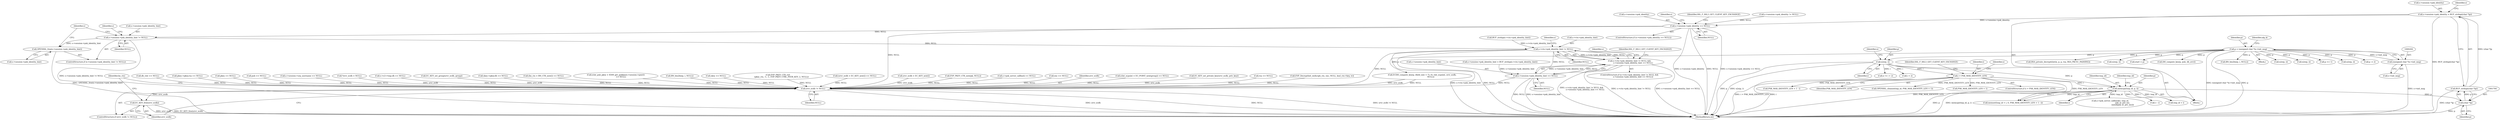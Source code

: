 digraph "1_openssl_3c66a669dfc7b3792f7af0758ea26fe8502ce70c@del" {
"1001696" [label="(Call,s->session->psk_identity = BUF_strdup((char *)p))"];
"1001702" [label="(Call,BUF_strdup((char *)p))"];
"1001703" [label="(Call,(char *)p)"];
"1001600" [label="(Call,memcpy(tmp_id, p, i))"];
"1001566" [label="(Call,n2s(p, i))"];
"1000201" [label="(Call,p = (unsigned char *)s->init_msg)"];
"1000203" [label="(Call,(unsigned char *)s->init_msg)"];
"1001581" [label="(Call,i > PSK_MAX_IDENTITY_LEN)"];
"1001707" [label="(Call,s->session->psk_identity == NULL)"];
"1001720" [label="(Call,s->session->psk_identity_hint != NULL)"];
"1001727" [label="(Call,OPENSSL_free(s->session->psk_identity_hint))"];
"1001747" [label="(Call,s->ctx->psk_identity_hint != NULL)"];
"1001746" [label="(Call,s->ctx->psk_identity_hint != NULL &&\n            s->session->psk_identity_hint == NULL)"];
"1001754" [label="(Call,s->session->psk_identity_hint == NULL)"];
"1002147" [label="(Call,srvr_ecdh != NULL)"];
"1002150" [label="(Call,EC_KEY_free(srvr_ecdh))"];
"1001605" [label="(Call,tmp_id + i)"];
"1001736" [label="(Identifier,s)"];
"1000201" [label="(Call,p = (unsigned char *)s->init_msg)"];
"1001604" [label="(Call,memset(tmp_id + i, 0, PSK_MAX_IDENTITY_LEN + 1 - i))"];
"1001720" [label="(Call,s->session->psk_identity_hint != NULL)"];
"1001571" [label="(Identifier,n)"];
"1001753" [label="(Identifier,NULL)"];
"1001603" [label="(Identifier,i)"];
"1001696" [label="(Call,s->session->psk_identity = BUF_strdup((char *)p))"];
"1001730" [label="(Identifier,s)"];
"1002055" [label="(Call,start = p)"];
"1001739" [label="(Call,BUF_strdup(s->ctx->psk_identity_hint))"];
"1001727" [label="(Call,OPENSSL_free(s->session->psk_identity_hint))"];
"1001600" [label="(Call,memcpy(tmp_id, p, i))"];
"1000205" [label="(Call,s->init_msg)"];
"1001755" [label="(Call,s->session->psk_identity_hint)"];
"1002151" [label="(Identifier,srvr_ecdh)"];
"1001733" [label="(Call,s->session->psk_identity_hint = BUF_strdup(s->ctx->psk_identity_hint))"];
"1001334" [label="(Call,(clnt_ecpoint = EC_POINT_new(group)) == NULL)"];
"1001602" [label="(Identifier,p)"];
"1001325" [label="(Call,EC_KEY_set_private_key(srvr_ecdh, priv_key))"];
"1000740" [label="(Call,DH_compute_key(p, pub, dh_srvr))"];
"1000260" [label="(Call,rsa == NULL)"];
"1000725" [label="(Call,BN_bin2bn(p, i, NULL))"];
"1001064" [label="(Call,EVP_DecryptInit_ex(&ciph_ctx, enc, NULL, kssl_ctx->key, iv))"];
"1000704" [label="(Call,dh_clnt == NULL)"];
"1001726" [label="(Identifier,NULL)"];
"1000295" [label="(Call,pkey->pkey.rsa == NULL)"];
"1002146" [label="(ControlStructure,if (srvr_ecdh != NULL))"];
"1001609" [label="(Call,PSK_MAX_IDENTITY_LEN + 1 - i)"];
"1000286" [label="(Call,pkey == NULL)"];
"1000730" [label="(Call,pub == NULL)"];
"1001760" [label="(Identifier,NULL)"];
"1001894" [label="(Call,s->session->srp_username == NULL)"];
"1002162" [label="(MethodReturn,int)"];
"1001592" [label="(Identifier,s)"];
"1001544" [label="(Block,)"];
"1001705" [label="(Identifier,p)"];
"1000143" [label="(Block,)"];
"1001708" [label="(Call,s->session->psk_identity)"];
"1001582" [label="(Identifier,i)"];
"1000330" [label="(Call,n2s(p, i))"];
"1000169" [label="(Call,*srvr_ecdh = NULL)"];
"1000649" [label="(Call,s->s3->tmp.dh == NULL)"];
"1000847" [label="(Call,n2s(p, i))"];
"1001321" [label="(Call,EC_KEY_set_group(srvr_ecdh, group))"];
"1001572" [label="(Call,i + 2)"];
"1000625" [label="(Call,skey->pkey.dh == NULL)"];
"1001409" [label="(Call,(bn_ctx = BN_CTX_new()) == NULL)"];
"1001364" [label="(Call,(clnt_pub_pkey = X509_get_pubkey(s->session->peer))\n                 == NULL)"];
"1001567" [label="(Identifier,p)"];
"1001706" [label="(ControlStructure,if (s->session->psk_identity == NULL))"];
"1001622" [label="(Call,OPENSSL_cleanse(tmp_id, PSK_MAX_IDENTITY_LEN + 1))"];
"1001601" [label="(Identifier,tmp_id)"];
"1001616" [label="(Call,s->psk_server_callback(s, tmp_id,\n                                         psk_or_pre_ms,\n                                         sizeof(psk_or_pre_ms)))"];
"1001611" [label="(Call,1 - i)"];
"1001829" [label="(Call,BN_bin2bn(p, i, NULL))"];
"1001581" [label="(Call,i > PSK_MAX_IDENTITY_LEN)"];
"1000616" [label="(Call,skey == NULL)"];
"1001723" [label="(Identifier,s)"];
"1002149" [label="(Identifier,NULL)"];
"1002097" [label="(Call,EVP_PKEY_CTX_ctrl\n            (pkey_ctx, -1, -1, EVP_PKEY_CTRL_PEER_KEY, 2, NULL))"];
"1001423" [label="(Call,p += 1)"];
"1001697" [label="(Call,s->session->psk_identity)"];
"1001707" [label="(Call,s->session->psk_identity == NULL)"];
"1001566" [label="(Call,n2s(p, i))"];
"1001568" [label="(Identifier,i)"];
"1001728" [label="(Call,s->session->psk_identity_hint)"];
"1001583" [label="(Identifier,PSK_MAX_IDENTITY_LEN)"];
"1001754" [label="(Call,s->session->psk_identity_hint == NULL)"];
"1001713" [label="(Identifier,NULL)"];
"1001703" [label="(Call,(char *)p)"];
"1001801" [label="(Call,n2s(p, i))"];
"1001267" [label="(Call,(srvr_ecdh = EC_KEY_new()) == NULL)"];
"1001747" [label="(Call,s->ctx->psk_identity_hint != NULL)"];
"1000202" [label="(Identifier,p)"];
"1001719" [label="(ControlStructure,if (s->session->psk_identity_hint != NULL))"];
"1001475" [label="(Call,ECDH_compute_key(p, (field_size + 7) / 8, clnt_ecpoint, srvr_ecdh,\n                             NULL))"];
"1001570" [label="(Call,n != i + 2)"];
"1000209" [label="(Identifier,alg_k)"];
"1001746" [label="(Call,s->ctx->psk_identity_hint != NULL &&\n            s->session->psk_identity_hint == NULL)"];
"1001757" [label="(Identifier,s)"];
"1001716" [label="(Identifier,SSL_F_SSL3_GET_CLIENT_KEY_EXCHANGE)"];
"1001624" [label="(Call,PSK_MAX_IDENTITY_LEN + 1)"];
"1001702" [label="(Call,BUF_strdup((char *)p))"];
"1001268" [label="(Call,srvr_ecdh = EC_KEY_new())"];
"1001748" [label="(Call,s->ctx->psk_identity_hint)"];
"1000575" [label="(Call,p -= 2)"];
"1002153" [label="(Identifier,bn_ctx)"];
"1001745" [label="(ControlStructure,if (s->ctx->psk_identity_hint != NULL &&\n            s->session->psk_identity_hint == NULL))"];
"1001769" [label="(Identifier,s)"];
"1002004" [label="(Call,EVP_PKEY_CTX_new(pk, NULL))"];
"1001683" [label="(Call,s->session->psk_identity != NULL)"];
"1001606" [label="(Identifier,tmp_id)"];
"1001590" [label="(Call,s->psk_server_callback == NULL)"];
"1001710" [label="(Identifier,s)"];
"1000385" [label="(Call,RSA_private_decrypt((int)n, p, p, rsa, RSA_PKCS1_PADDING))"];
"1001763" [label="(Identifier,SSL_F_SSL3_GET_CLIENT_KEY_EXCHANGE)"];
"1001721" [label="(Call,s->session->psk_identity_hint)"];
"1001586" [label="(Identifier,SSL_F_SSL3_GET_CLIENT_KEY_EXCHANGE)"];
"1000203" [label="(Call,(unsigned char *)s->init_msg)"];
"1001580" [label="(ControlStructure,if (i > PSK_MAX_IDENTITY_LEN))"];
"1001053" [label="(Call,enc == NULL)"];
"1002148" [label="(Identifier,srvr_ecdh)"];
"1000532" [label="(Call,n2s(p, i))"];
"1002150" [label="(Call,EC_KEY_free(srvr_ecdh))"];
"1002147" [label="(Call,srvr_ecdh != NULL)"];
"1001696" -> "1001544"  [label="AST: "];
"1001696" -> "1001702"  [label="CFG: "];
"1001697" -> "1001696"  [label="AST: "];
"1001702" -> "1001696"  [label="AST: "];
"1001710" -> "1001696"  [label="CFG: "];
"1001696" -> "1002162"  [label="DDG: BUF_strdup((char *)p)"];
"1001702" -> "1001696"  [label="DDG: (char *)p"];
"1001696" -> "1001707"  [label="DDG: s->session->psk_identity"];
"1001702" -> "1001703"  [label="CFG: "];
"1001703" -> "1001702"  [label="AST: "];
"1001702" -> "1002162"  [label="DDG: (char *)p"];
"1001703" -> "1001702"  [label="DDG: p"];
"1001703" -> "1001705"  [label="CFG: "];
"1001704" -> "1001703"  [label="AST: "];
"1001705" -> "1001703"  [label="AST: "];
"1001703" -> "1002162"  [label="DDG: p"];
"1001600" -> "1001703"  [label="DDG: p"];
"1001600" -> "1001544"  [label="AST: "];
"1001600" -> "1001603"  [label="CFG: "];
"1001601" -> "1001600"  [label="AST: "];
"1001602" -> "1001600"  [label="AST: "];
"1001603" -> "1001600"  [label="AST: "];
"1001606" -> "1001600"  [label="CFG: "];
"1001600" -> "1002162"  [label="DDG: memcpy(tmp_id, p, i)"];
"1001600" -> "1002162"  [label="DDG: p"];
"1001566" -> "1001600"  [label="DDG: p"];
"1001581" -> "1001600"  [label="DDG: i"];
"1001600" -> "1001604"  [label="DDG: tmp_id"];
"1001600" -> "1001604"  [label="DDG: i"];
"1001600" -> "1001605"  [label="DDG: tmp_id"];
"1001600" -> "1001605"  [label="DDG: i"];
"1001600" -> "1001611"  [label="DDG: i"];
"1001600" -> "1001616"  [label="DDG: tmp_id"];
"1001566" -> "1001544"  [label="AST: "];
"1001566" -> "1001568"  [label="CFG: "];
"1001567" -> "1001566"  [label="AST: "];
"1001568" -> "1001566"  [label="AST: "];
"1001571" -> "1001566"  [label="CFG: "];
"1001566" -> "1002162"  [label="DDG: p"];
"1001566" -> "1002162"  [label="DDG: n2s(p, i)"];
"1000201" -> "1001566"  [label="DDG: p"];
"1001566" -> "1001570"  [label="DDG: i"];
"1001566" -> "1001572"  [label="DDG: i"];
"1001566" -> "1001581"  [label="DDG: i"];
"1000201" -> "1000143"  [label="AST: "];
"1000201" -> "1000203"  [label="CFG: "];
"1000202" -> "1000201"  [label="AST: "];
"1000203" -> "1000201"  [label="AST: "];
"1000209" -> "1000201"  [label="CFG: "];
"1000201" -> "1002162"  [label="DDG: (unsigned char *)s->init_msg"];
"1000201" -> "1002162"  [label="DDG: p"];
"1000203" -> "1000201"  [label="DDG: s->init_msg"];
"1000201" -> "1000330"  [label="DDG: p"];
"1000201" -> "1000385"  [label="DDG: p"];
"1000201" -> "1000532"  [label="DDG: p"];
"1000201" -> "1000575"  [label="DDG: p"];
"1000201" -> "1000725"  [label="DDG: p"];
"1000201" -> "1000740"  [label="DDG: p"];
"1000201" -> "1000847"  [label="DDG: p"];
"1000201" -> "1001423"  [label="DDG: p"];
"1000201" -> "1001475"  [label="DDG: p"];
"1000201" -> "1001801"  [label="DDG: p"];
"1000201" -> "1002055"  [label="DDG: p"];
"1000203" -> "1000205"  [label="CFG: "];
"1000204" -> "1000203"  [label="AST: "];
"1000205" -> "1000203"  [label="AST: "];
"1000203" -> "1002162"  [label="DDG: s->init_msg"];
"1001581" -> "1001580"  [label="AST: "];
"1001581" -> "1001583"  [label="CFG: "];
"1001582" -> "1001581"  [label="AST: "];
"1001583" -> "1001581"  [label="AST: "];
"1001586" -> "1001581"  [label="CFG: "];
"1001592" -> "1001581"  [label="CFG: "];
"1001581" -> "1002162"  [label="DDG: i"];
"1001581" -> "1002162"  [label="DDG: PSK_MAX_IDENTITY_LEN"];
"1001581" -> "1002162"  [label="DDG: i > PSK_MAX_IDENTITY_LEN"];
"1001581" -> "1001604"  [label="DDG: PSK_MAX_IDENTITY_LEN"];
"1001581" -> "1001609"  [label="DDG: PSK_MAX_IDENTITY_LEN"];
"1001581" -> "1001622"  [label="DDG: PSK_MAX_IDENTITY_LEN"];
"1001581" -> "1001624"  [label="DDG: PSK_MAX_IDENTITY_LEN"];
"1001707" -> "1001706"  [label="AST: "];
"1001707" -> "1001713"  [label="CFG: "];
"1001708" -> "1001707"  [label="AST: "];
"1001713" -> "1001707"  [label="AST: "];
"1001716" -> "1001707"  [label="CFG: "];
"1001723" -> "1001707"  [label="CFG: "];
"1001707" -> "1002162"  [label="DDG: s->session->psk_identity"];
"1001707" -> "1002162"  [label="DDG: NULL"];
"1001707" -> "1002162"  [label="DDG: s->session->psk_identity == NULL"];
"1001683" -> "1001707"  [label="DDG: NULL"];
"1001707" -> "1001720"  [label="DDG: NULL"];
"1001707" -> "1002147"  [label="DDG: NULL"];
"1001720" -> "1001719"  [label="AST: "];
"1001720" -> "1001726"  [label="CFG: "];
"1001721" -> "1001720"  [label="AST: "];
"1001726" -> "1001720"  [label="AST: "];
"1001730" -> "1001720"  [label="CFG: "];
"1001736" -> "1001720"  [label="CFG: "];
"1001720" -> "1002162"  [label="DDG: s->session->psk_identity_hint != NULL"];
"1001720" -> "1001727"  [label="DDG: s->session->psk_identity_hint"];
"1001720" -> "1001747"  [label="DDG: NULL"];
"1001727" -> "1001719"  [label="AST: "];
"1001727" -> "1001728"  [label="CFG: "];
"1001728" -> "1001727"  [label="AST: "];
"1001736" -> "1001727"  [label="CFG: "];
"1001727" -> "1002162"  [label="DDG: OPENSSL_free(s->session->psk_identity_hint)"];
"1001747" -> "1001746"  [label="AST: "];
"1001747" -> "1001753"  [label="CFG: "];
"1001748" -> "1001747"  [label="AST: "];
"1001753" -> "1001747"  [label="AST: "];
"1001757" -> "1001747"  [label="CFG: "];
"1001746" -> "1001747"  [label="CFG: "];
"1001747" -> "1002162"  [label="DDG: s->ctx->psk_identity_hint"];
"1001747" -> "1002162"  [label="DDG: NULL"];
"1001747" -> "1001746"  [label="DDG: s->ctx->psk_identity_hint"];
"1001747" -> "1001746"  [label="DDG: NULL"];
"1001739" -> "1001747"  [label="DDG: s->ctx->psk_identity_hint"];
"1001747" -> "1001754"  [label="DDG: NULL"];
"1001747" -> "1002147"  [label="DDG: NULL"];
"1001746" -> "1001745"  [label="AST: "];
"1001746" -> "1001754"  [label="CFG: "];
"1001754" -> "1001746"  [label="AST: "];
"1001763" -> "1001746"  [label="CFG: "];
"1001769" -> "1001746"  [label="CFG: "];
"1001746" -> "1002162"  [label="DDG: s->ctx->psk_identity_hint != NULL"];
"1001746" -> "1002162"  [label="DDG: s->session->psk_identity_hint == NULL"];
"1001746" -> "1002162"  [label="DDG: s->ctx->psk_identity_hint != NULL &&\n            s->session->psk_identity_hint == NULL"];
"1001754" -> "1001746"  [label="DDG: s->session->psk_identity_hint"];
"1001754" -> "1001746"  [label="DDG: NULL"];
"1001754" -> "1001760"  [label="CFG: "];
"1001755" -> "1001754"  [label="AST: "];
"1001760" -> "1001754"  [label="AST: "];
"1001754" -> "1002162"  [label="DDG: s->session->psk_identity_hint"];
"1001754" -> "1002162"  [label="DDG: NULL"];
"1001733" -> "1001754"  [label="DDG: s->session->psk_identity_hint"];
"1001754" -> "1002147"  [label="DDG: NULL"];
"1002147" -> "1002146"  [label="AST: "];
"1002147" -> "1002149"  [label="CFG: "];
"1002148" -> "1002147"  [label="AST: "];
"1002149" -> "1002147"  [label="AST: "];
"1002151" -> "1002147"  [label="CFG: "];
"1002153" -> "1002147"  [label="CFG: "];
"1002147" -> "1002162"  [label="DDG: srvr_ecdh != NULL"];
"1002147" -> "1002162"  [label="DDG: srvr_ecdh"];
"1002147" -> "1002162"  [label="DDG: NULL"];
"1001325" -> "1002147"  [label="DDG: srvr_ecdh"];
"1001321" -> "1002147"  [label="DDG: srvr_ecdh"];
"1001475" -> "1002147"  [label="DDG: srvr_ecdh"];
"1001475" -> "1002147"  [label="DDG: NULL"];
"1001268" -> "1002147"  [label="DDG: srvr_ecdh"];
"1000169" -> "1002147"  [label="DDG: srvr_ecdh"];
"1001053" -> "1002147"  [label="DDG: NULL"];
"1000625" -> "1002147"  [label="DDG: NULL"];
"1000295" -> "1002147"  [label="DDG: NULL"];
"1001590" -> "1002147"  [label="DDG: NULL"];
"1000704" -> "1002147"  [label="DDG: NULL"];
"1002004" -> "1002147"  [label="DDG: NULL"];
"1001334" -> "1002147"  [label="DDG: NULL"];
"1001409" -> "1002147"  [label="DDG: NULL"];
"1000616" -> "1002147"  [label="DDG: NULL"];
"1001364" -> "1002147"  [label="DDG: NULL"];
"1001267" -> "1002147"  [label="DDG: NULL"];
"1000260" -> "1002147"  [label="DDG: NULL"];
"1001064" -> "1002147"  [label="DDG: NULL"];
"1000286" -> "1002147"  [label="DDG: NULL"];
"1000649" -> "1002147"  [label="DDG: NULL"];
"1002097" -> "1002147"  [label="DDG: NULL"];
"1001829" -> "1002147"  [label="DDG: NULL"];
"1000730" -> "1002147"  [label="DDG: NULL"];
"1001894" -> "1002147"  [label="DDG: NULL"];
"1002147" -> "1002150"  [label="DDG: srvr_ecdh"];
"1002150" -> "1002146"  [label="AST: "];
"1002150" -> "1002151"  [label="CFG: "];
"1002151" -> "1002150"  [label="AST: "];
"1002153" -> "1002150"  [label="CFG: "];
"1002150" -> "1002162"  [label="DDG: srvr_ecdh"];
"1002150" -> "1002162"  [label="DDG: EC_KEY_free(srvr_ecdh)"];
}
